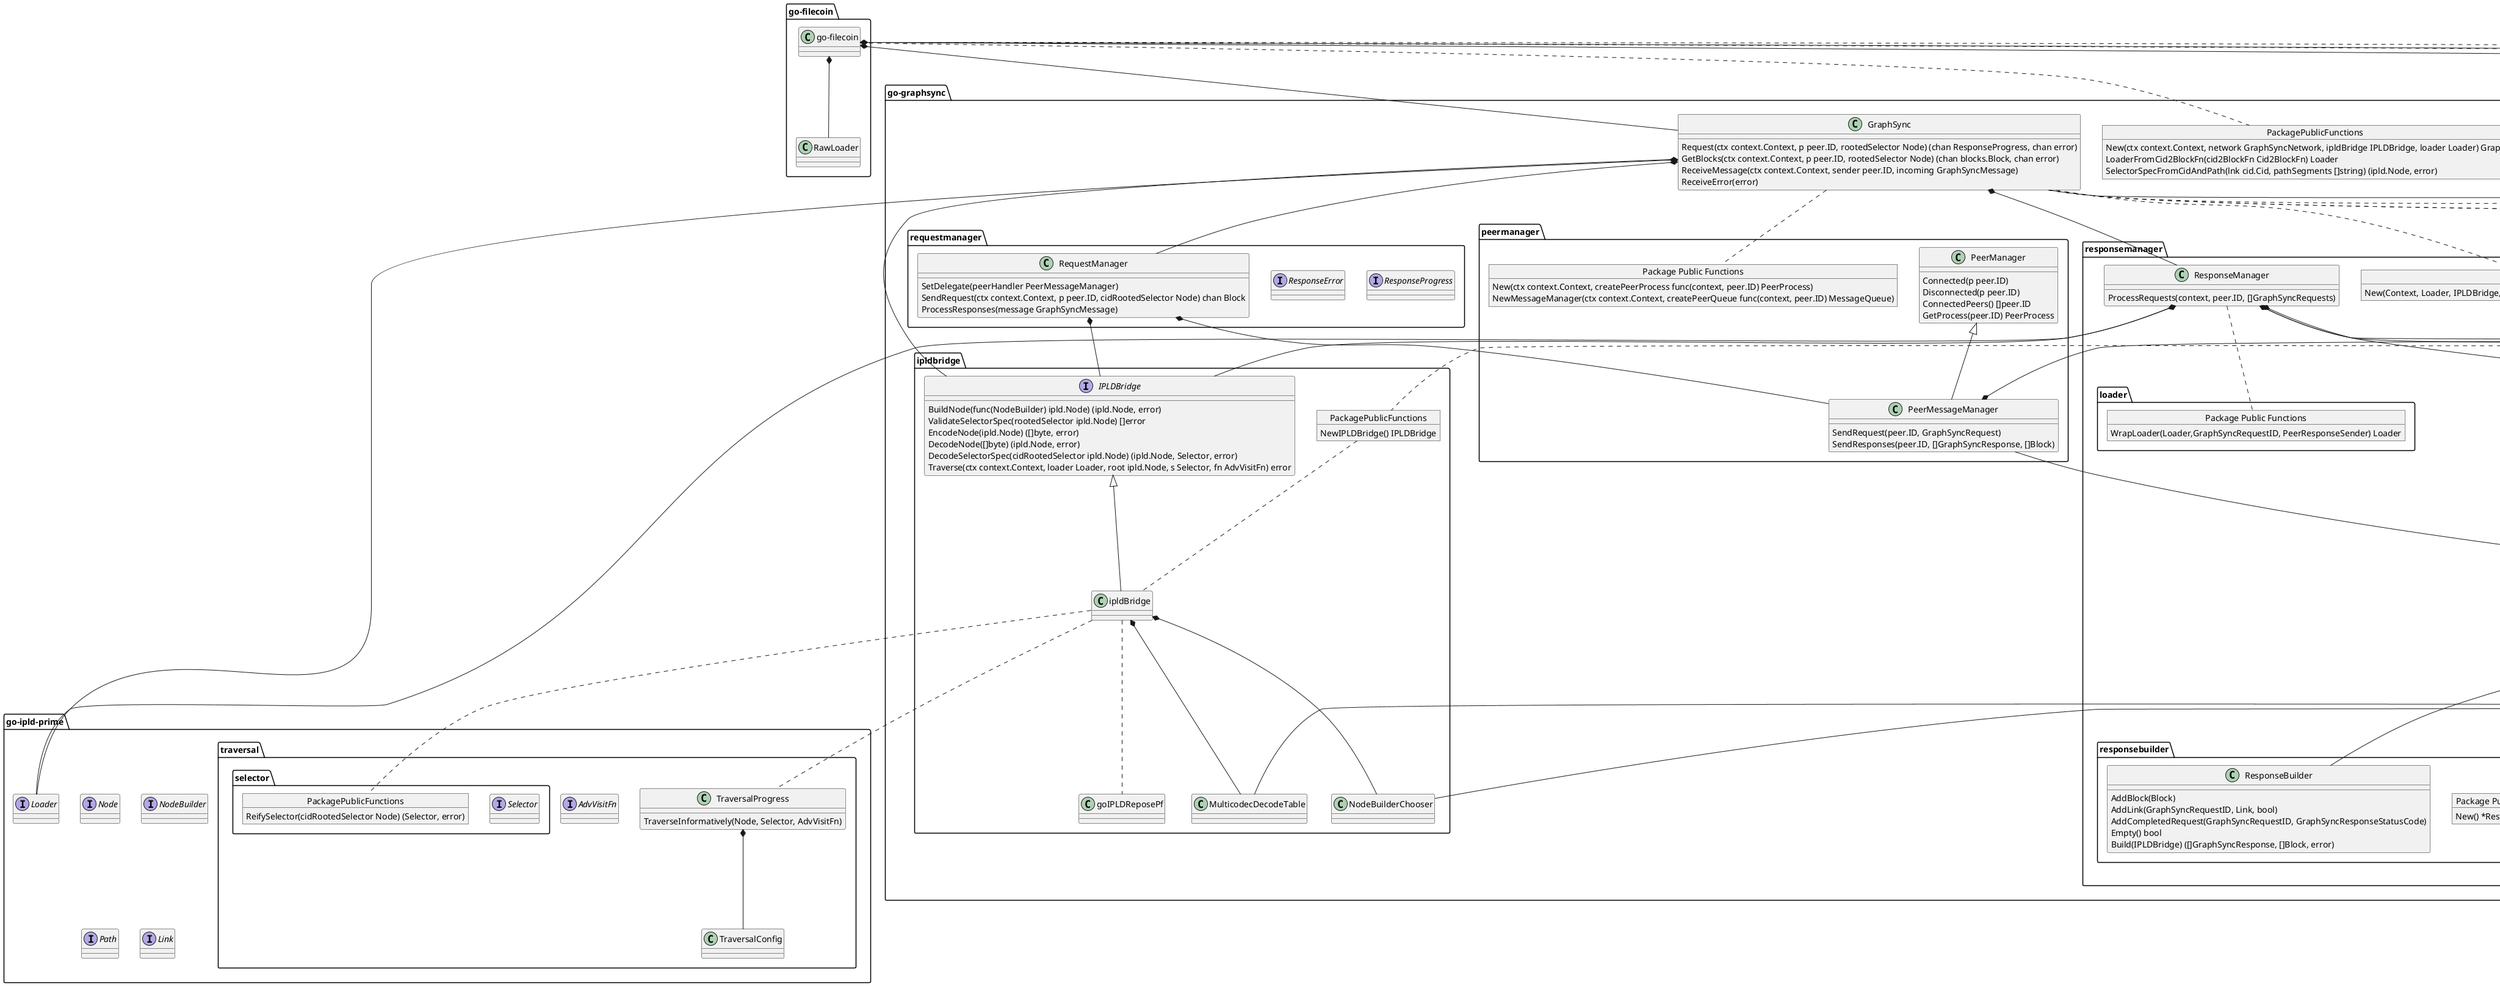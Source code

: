 @startuml "GraphSync"



package "go-ipld-prime" {
  interface Node {
  }
  interface NodeBuilder {
  }
  interface Path {
  }
  interface Link
  package traversal {
    package selector {
      interface Selector {
      }
      object "PackagePublicFunctions" as goSelectorPF {
        ReifySelector(cidRootedSelector Node) (Selector, error)
      }
    }
    interface AdvVisitFn {
    }
    class TraversalConfig {
    }
    class TraversalProgress {
      TraverseInformatively(Node, Selector, AdvVisitFn)
    }

    TraversalProgress *-- TraversalConfig
  }

  interface Loader {

  }
}

package "go-graphsync" {
  
    class ResponseProgress {
      Node ipld.Node
      Path ipld.Path
      LastBlock struct {
        ipld.Node
        ipld.Link }
    }
    
    interface Cid2BlockFn {

    }
    class GraphSync {
      Request(ctx context.Context, p peer.ID, rootedSelector Node) (chan ResponseProgress, chan error)
      GetBlocks(ctx context.Context, p peer.ID, rootedSelector Node) (chan blocks.Block, chan error)
      ReceiveMessage(ctx context.Context, sender peer.ID, incoming GraphSyncMessage)     
      ReceiveError(error)
    }

    GraphSync *-- Loader

  package network {
    
    interface Receiver {
      ReceiveMessage(ctx context.Context, sender peer.ID, incoming GraphSyncMessage)
      ReceiveError(error)
    }

    interface GraphSyncNetwork {
      SendMessage(ctx context.Context, receiver peer.Id, m GraphSyncMessage)
      SetDelegate(receiver Receiver)
      ConnectTo(ctx context.Context, peer.ID) error
      NewMessageSender(context.Context, peer.ID) (MessageSender, error)
    }
    
    interface MessageSender {
	    SendMsg(context.Context, GraphSyncMessage) error
	    Close() error
	    Reset() error
    }

    Receiver <|-- GraphSync : receiver for

    class libP2PGraphSyncNetwork {
    }

    GraphSyncNetwork <|-- libP2PGraphSyncNetwork
    
    object "Package Public Functions" as goGraphSyncNetworkPF {
      NewLibP2PNetwork(host libp2pHost.Host) GraphSyncNetwork
    }
    goGraphSyncNetworkPF .. libP2PGraphSyncNetwork 
  }

  package messagequeue {
    class MessageQueue {
      AddRequest(GraphSyncRequest)
      AddResponses([]GraphSyncResponse, []Block) <-chan struct{}
      Startup()
      Shutdown()
    }

    object "PackagePublicFunctions" as goMessageQueuePF {
      New(context.Context, peer.ID, GraphSyncNetwork) *MessageQueue
    }
    GraphSync .. goMessageQueuePF
    MessageQueue *-- GraphSyncNetwork
  }

  package peermanager {
    class PeerManager {
      Connected(p peer.ID)
      Disconnected(p peer.ID)
      ConnectedPeers() []peer.ID
      GetProcess(peer.ID) PeerProcess
    }

    class PeerMessageManager {
      SendRequest(peer.ID, GraphSyncRequest)
      SendResponses(peer.ID, []GraphSyncResponse, []Block)
    }

    object "Package Public Functions" as goPeerManagerPF {
      New(ctx context.Context, createPeerProcess func(context, peer.ID) PeerProcess)
      NewMessageManager(ctx context.Context, createPeerQueue func(context, peer.ID) MessageQueue)
    }
    GraphSync .. goPeerManagerPF
    PeerManager <|-- PeerMessageManager
    PeerMessageManager *-- MessageQueue
  }

  package requestmanager {
    interface ResponseProgress {

    }
    interface ResponseError {

    }
    class RequestManager {
      SetDelegate(peerHandler PeerMessageManager)
      SendRequest(ctx context.Context, p peer.ID, cidRootedSelector Node) chan Block
      ProcessResponses(message GraphSyncMessage)
    }
    RequestManager *-- PeerMessageManager
    GraphSync *-- RequestManager
  }

  
  package responsemanager {
    package peertaskqueue {
      package peertask {
        class Task {
        }
        class TaskBlock {
          MarkPrunable(Identifier)
          PruneTasks()
          Index()
          SetIndex(int)
        }

        interface Identifier {
        }
        object "Package Public Functions" as goPeerTaskPF {
          FIFOCompare(a, b *TaskBlock) bool
          PriorityCompare(a, b *TaskBlock) bool
          WrapCompare(func(a, b *TaskBlock) bool) func(a, b pq.Elem) bool
          NewTaskBlock([]Task, int, peer.ID, func([]Task)) *TaskBlock
        }
      }

      package peertracker {
        class PeerTracker {
          StartTask(Identifier)
          TaskDone(Identifier)
          Index()
          SetIndex(int)
          PushBlock(peer.ID, []Task, func([]Task))
          PopBlock() *TaskBlock
          Remove(Identifier)
          Freeze()
          Thaw() bool
          FullThaw()
          IsFrozen() bool
        }
        object "Package Public Functions" as goPeerTrackerPF {
          New() *PeerTracker
          PeerCompare(a, b pq.Elem) bool
        }
        PeerTracker *-- TaskBlock
        PeerTracker .. goPeerTaskPF
      }

      class PeerTaskQueue {
        PushBlock(to peer.ID, tasks ...Task)
	      PopBlock() *TaskBlock
	      Remove(identifier Identifier, p peer.ID)
	      ThawRound()
        FullThaw()
      }
      PeerTaskQueue *-- PeerTracker
      PeerTaskQueue .. goPeerTrackerPF

      object "Package Public Functions" as goPeerTaskQueuePF {
        New() *PeerTaskQueue
      }
      GraphSync .. goPeerTaskQueuePF     
    }

    package loader {
      object "Package Public Functions" as goResponseLoaderPF {
        WrapLoader(Loader,GraphSyncRequestID, PeerResponseSender) Loader
      }
    }
    package linktracker {
      class LinkTracker {
        ShouldSendBlockFor(Link) bool
        RecordLinkTraversal(GraphSyncRequestID, Link, bool)
        FinishRequest(GraphSyncRequestID) bool
      }
      object "Package Public Functions" as goLinkTrackerPF {
        New() *LinkTracker
      }
    }

    package responsebuilder {
      class ResponseBuilder {
        AddBlock(Block)
        AddLink(GraphSyncRequestID, Link, bool)
        AddCompletedRequest(GraphSyncRequestID, GraphSyncResponseStatusCode)
        Empty() bool
        Build(IPLDBridge) ([]GraphSyncResponse, []Block, error)    
      }
      object "Package Public Functions" as goResponseBuilderPF {
        New() *ResponseBuilder
      }
    }
    
    package peerresponsemanager {
      class PeerResponseManager {
        SenderForPeer(p peer.ID) PeerResponseSender
      }
      class PeerResponseSender {
        Startup()
        Shutdown()
        SendResponse(GraphSyncRequestID,Link,[]byte)
	      FinishRequest(GraphSyncRequestID)
	      FinishWithError(GraphSyncRequestID, GraphSyncResponseStatusCode)
      }

      object "Package Public Functions" as goPeerResponseManagerPF {
        New(Context, func(Context, peer.ID) PeerResponseSender) *PeerResponseManager
        NewResponseSender(Context, peer.ID, PeerMessageManager, IPLDBridge) PeerResponseSender  
      }

      PeerResponseManager *-- PeerResponseSender
      PeerResponseSender *-- LinkTracker
      PeerResponseSender *-- ResponseBuilder
      PeerResponseSender *-- PeerMessageManager
      PeerResponseSender *-- IPLDBridge
      PeerResponseSender .. goLinkTrackerPF
      PeerResponseSender .. goResponseBuilderPF
      GraphSync .. goPeerResponseManagerPF     
    }

    class ResponseManager {
      ProcessRequests(context, peer.ID, []GraphSyncRequests)
    }

    object "Package Public Functions" as goResponseManagerPF {
      New(Context, Loader, IPLDBridge, PeerResponseManager, PeerTaskQueue) *ResponseManager
    }
    GraphSync *-- ResponseManager
    ResponseManager *-- Loader
    ResponseManager *-- IPLDBridge
    ResponseManager *-- PeerResponseManager
    ResponseManager *-- PeerTaskQueue
    ResponseManager .. goResponseLoaderPF
    GraphSync .. goResponseManagerPF
  }

  package message {
    object "Package Public Functions" as goGraphSyncMessagePF {
      func FromPBReader(pbr ggio.Reader) (GraphSyncMessage, error)
      func FromNet(r io.Reader) (GraphSyncMessage, error)
      func New() GraphSyncMessage
      func NewRequest(GraphSyncRequestID, []byte, GraphSyncPriority) GraphSyncRequest
      func CancelRequest(GraphSyncRequestID) GraphSyncRequest
      func NewResponse(GraphSyncRequestID, GraphSyncResponseStatusCode, []byte) GraphSyncResponse
    }
    goGraphSyncMessagePF .. libP2PGraphSyncNetwork

    class GraphSyncRequest {
      Selector() []bytes
      Priority() Priority
      ID()       int
      IsCancel() bool
    }

    class GraphSyncResponse {
      RequestID() int
      Status() GraphSyncStatus
      Extra() []bytes
    }

    interface GraphSyncMessage {
      Requests() : []GraphSyncRequest
      Responses() : []GraphSyncResponse
      Blocks() : []Blocks
      AddRequest(GraphSyncRequest)
      AddResponse(GraphSyncResponse)
      AddBlock(Block)
    }

    interface Exportable {
      ToProto()
      ToNet(w io.Writer) error
	  }

    Exportable --|> GraphSyncMessage
    GraphSyncRequest --* GraphSyncMessage
    GraphSyncResponse --* GraphSyncMessage
    
  }

  package ipldbridge {
    interface IPLDBridge {
      BuildNode(func(NodeBuilder) ipld.Node) (ipld.Node, error)
	    ValidateSelectorSpec(rootedSelector ipld.Node) []error
	    EncodeNode(ipld.Node) ([]byte, error)
	    DecodeNode([]byte) (ipld.Node, error)
	    DecodeSelectorSpec(cidRootedSelector ipld.Node) (ipld.Node, Selector, error)
	    Traverse(ctx context.Context, loader Loader, root ipld.Node, s Selector, fn AdvVisitFn) error
    }

    GraphSync *-- IPLDBridge
    RequestManager *-- IPLDBridge
    ResponseManager *-- IPLDBridge
  
    class ipldBridge {
    }

    object "PackagePublicFunctions" as goIPLDBridge {
      NewIPLDBridge() IPLDBridge
    }

    IPLDBridge <|-- ipldBridge
    goIPLDBridge .. ipldBridge 
    ipldBridge *-- MulticodecDecodeTable
    ipldBridge *-- NodeBuilderChooser
    ipldBridge .. TraversalProgress
    ipldBridge .. goSelectorPF
    ipldBridge .. goIPLDReposePf
  }
  object "PackagePublicFunctions" as goGraphsyncPf {
    New(ctx context.Context, network GraphSyncNetwork, ipldBridge IPLDBridge, loader Loader) GraphSync
    LoaderFromCid2BlockFn(cid2BlockFn Cid2BlockFn) Loader
    SelectorSpecFromCidAndPath(lnk cid.Cid, pathSegments []string) (ipld.Node, error) 
  }
}

package "go-filecoin" {
  class "go-filecoin" {
  }

  "go-filecoin" *-- GraphSync
  "go-filecoin" .. goGraphsyncPf
  "go-filecoin" .. goGraphSyncNetworkPF
  "go-filecoin" .. goIPLDBridge
  "go-filecoin" *-- RawLoader
  "go-filecoin" *-- MulticodecDecodeTable
  "go-filecoin" *-- NodeBuilderChooser

}

@enduml
